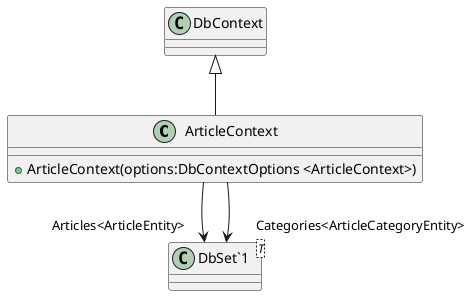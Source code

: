 @startuml
class ArticleContext {
    + ArticleContext(options:DbContextOptions <ArticleContext>)
}
class "DbSet`1"<T> {
}
DbContext <|-- ArticleContext
ArticleContext --> "Articles<ArticleEntity>" "DbSet`1"
ArticleContext --> "Categories<ArticleCategoryEntity>" "DbSet`1"
@enduml
